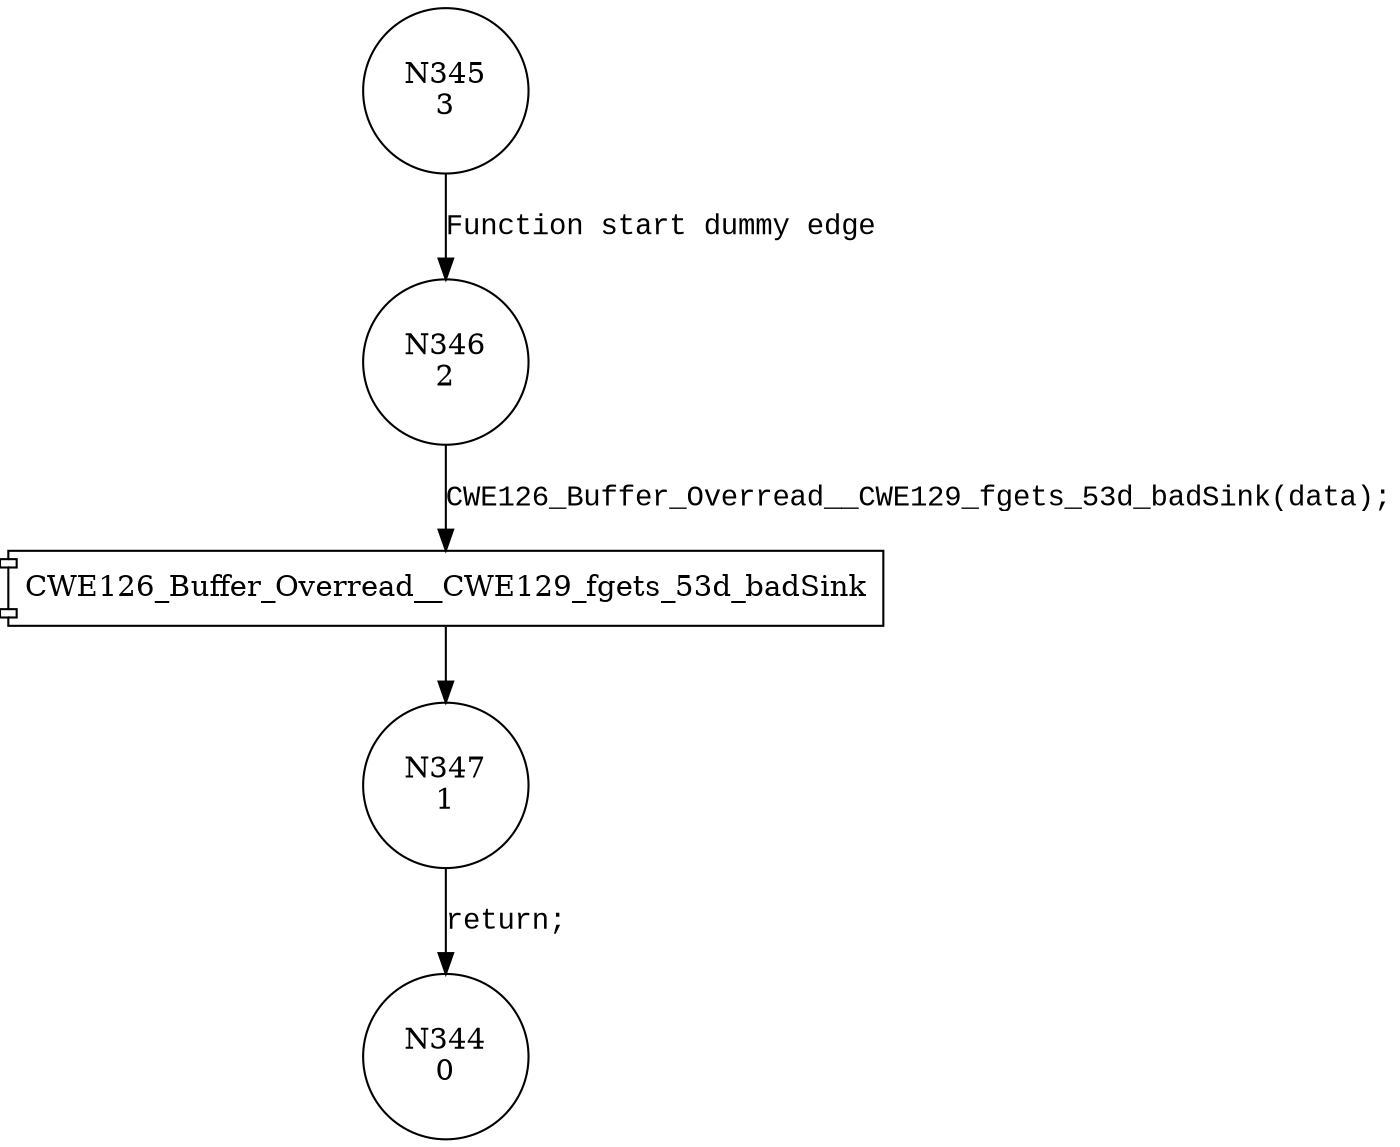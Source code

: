 digraph CWE126_Buffer_Overread__CWE129_fgets_53c_badSink {
345 [shape="circle" label="N345\n3"]
346 [shape="circle" label="N346\n2"]
347 [shape="circle" label="N347\n1"]
344 [shape="circle" label="N344\n0"]
345 -> 346 [label="Function start dummy edge" fontname="Courier New"]
100020 [shape="component" label="CWE126_Buffer_Overread__CWE129_fgets_53d_badSink"]
346 -> 100020 [label="CWE126_Buffer_Overread__CWE129_fgets_53d_badSink(data);" fontname="Courier New"]
100020 -> 347 [label="" fontname="Courier New"]
347 -> 344 [label="return;" fontname="Courier New"]
}